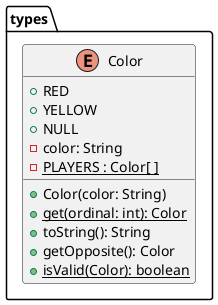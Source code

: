 @startuml connect4.types

enum types.Color

Color : +RED
Color : +YELLOW
Color : +NULL
Color : -color: String
Color : {static} -PLAYERS : Color[ ]
Color : +Color(color: String)
Color : {static} +get(ordinal: int): Color
Color : +toString(): String
Color : +getOpposite(): Color
Color : {static} +isValid(Color): boolean

@enduml